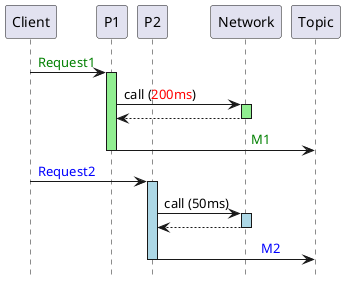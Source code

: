 @startuml
'title Producer Race
hide footbox
participant Client
participant P1
participant P2


Client->P1: <font color=green>Request1
activate P1 #lightgreen
P1->Network: call (<font color=red>200ms</font>)
activate Network #lightgreen
'<- place here
P1<--Network--
P1->Topic: <font color=green>                                       M1
P1--
Client->P2: <font color=blue>Request2
activate P2 #lightblue
P2->Network:call (50ms)
activate Network #lightblue
P2<--Network--
P2->Topic: <font color=blue>                              M2
P2--
'---------- move this up🔼
@enduml

